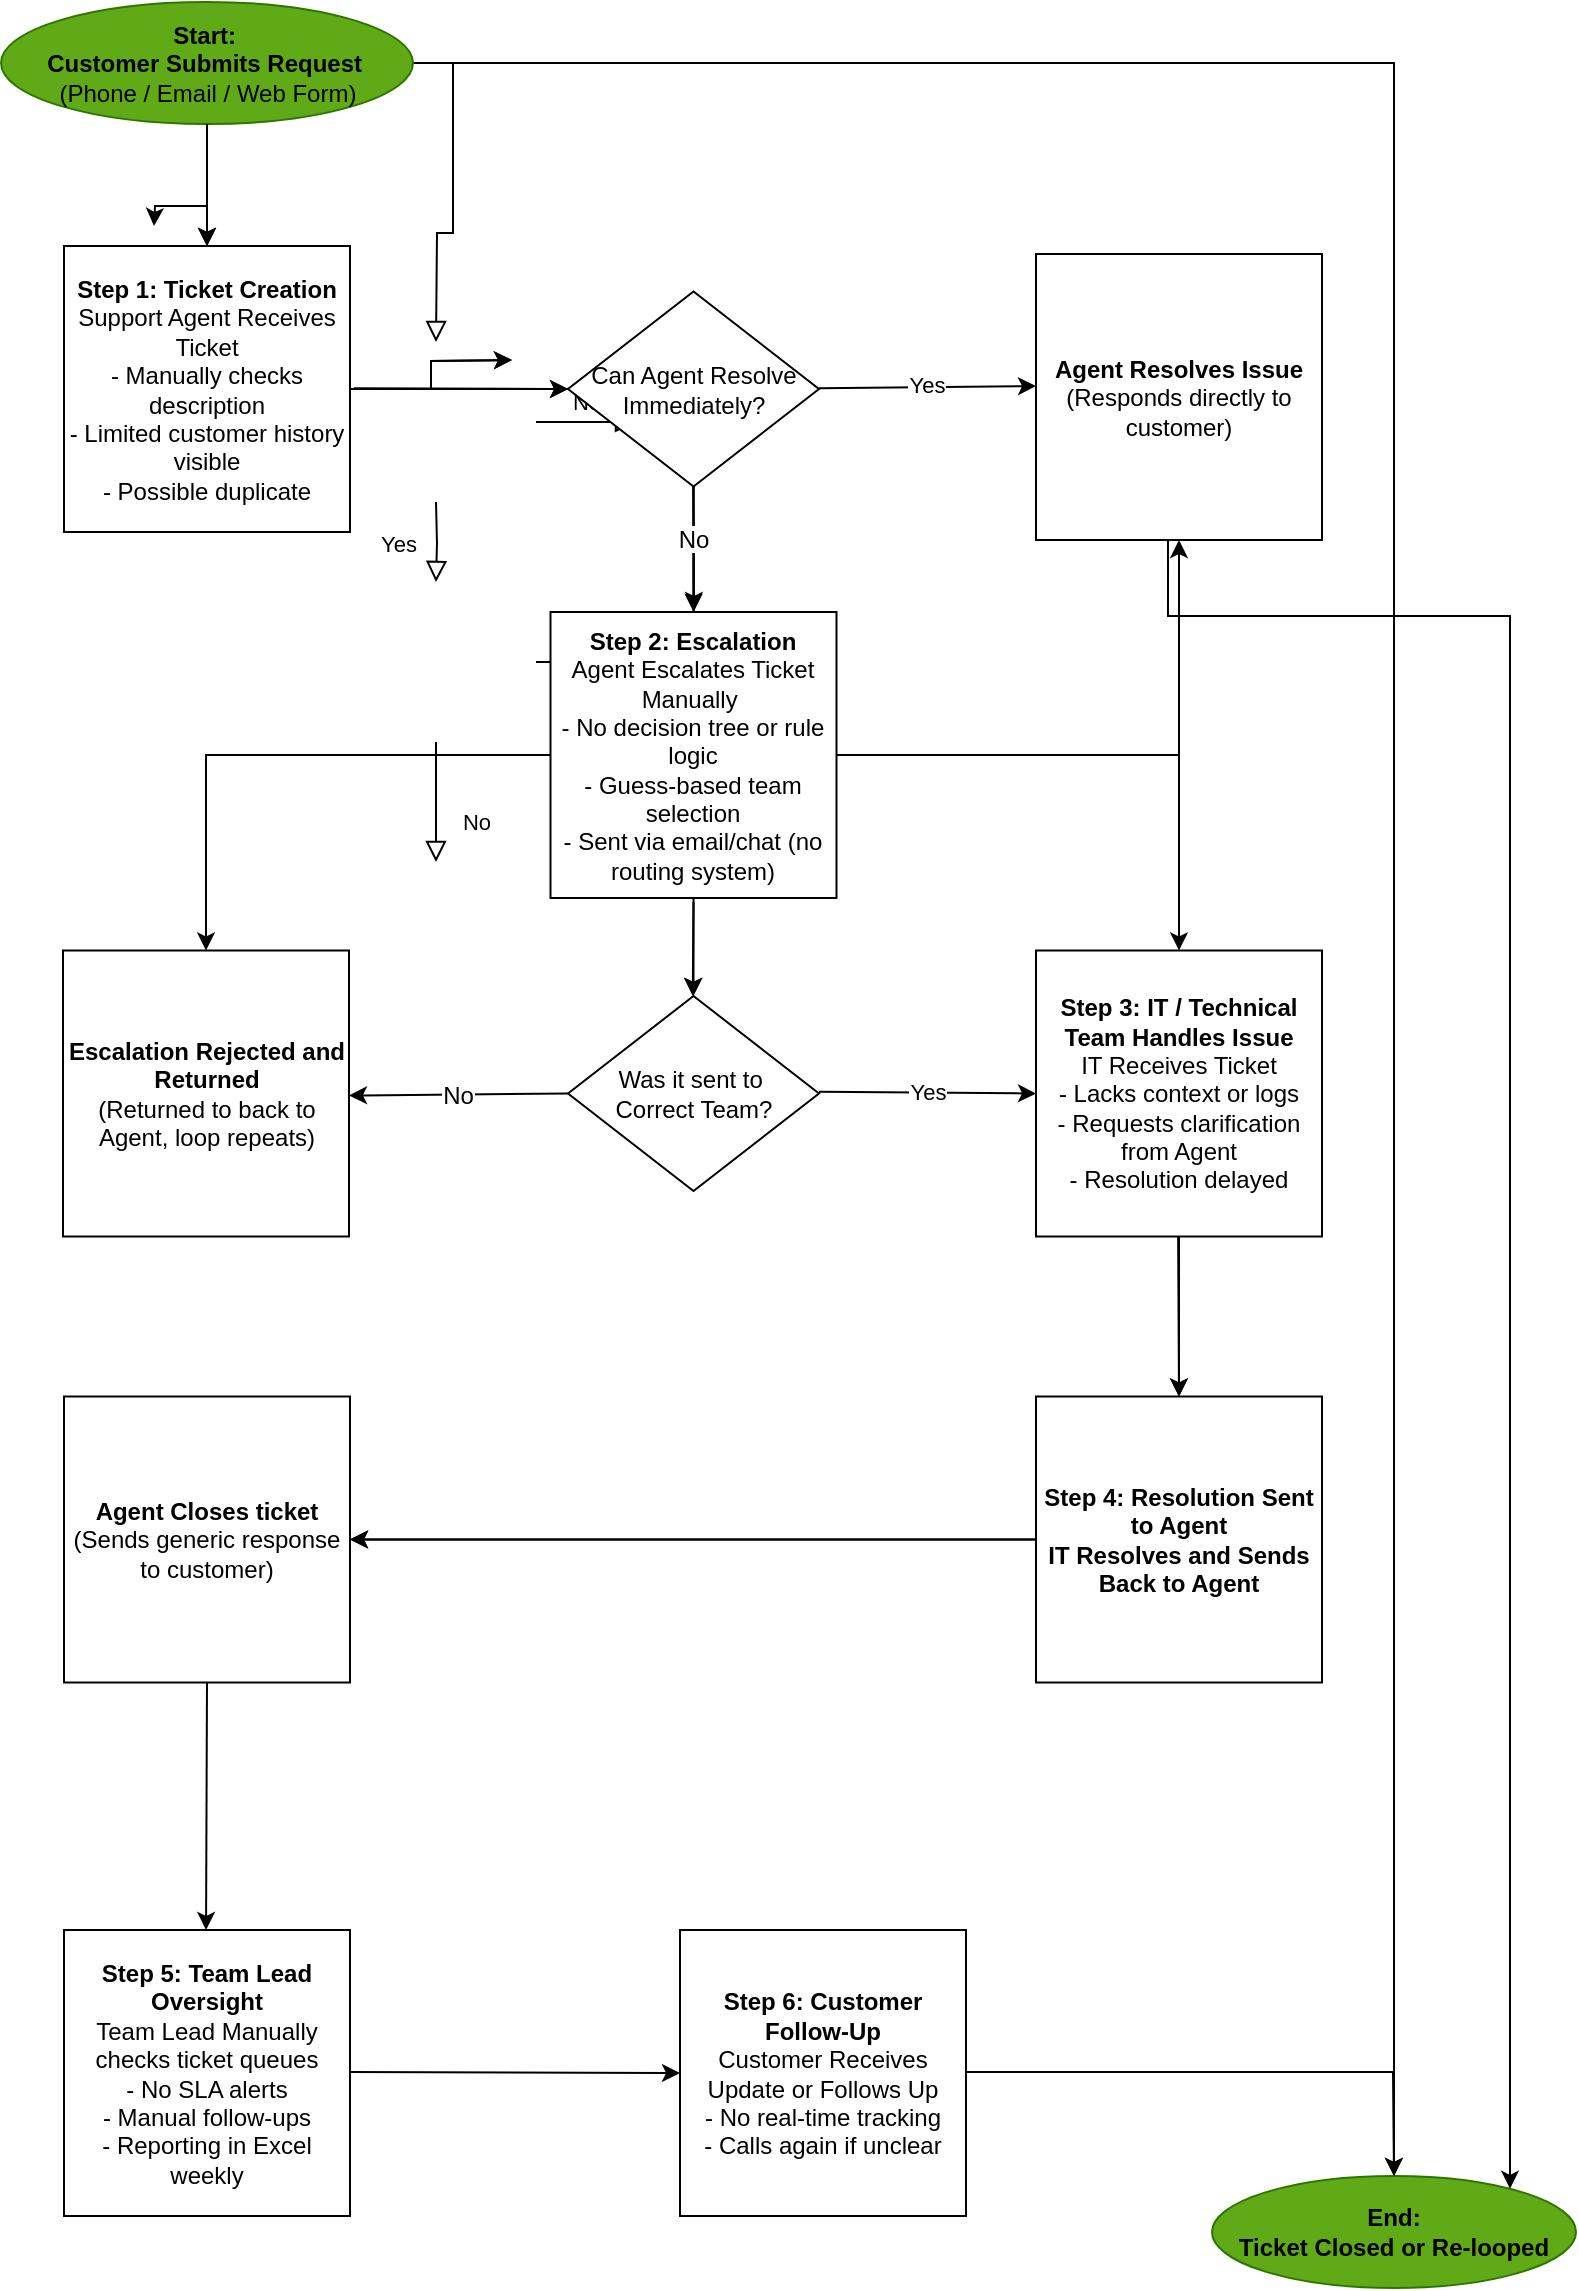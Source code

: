 <mxfile version="26.2.2">
  <diagram id="C5RBs43oDa-KdzZeNtuy" name="Page-1">
    <mxGraphModel dx="1053" dy="702" grid="0" gridSize="10" guides="1" tooltips="1" connect="1" arrows="1" fold="1" page="1" pageScale="1" pageWidth="827" pageHeight="1169" background="light-dark(#FFFFFF,#FFFFFF)" math="0" shadow="0">
      <root>
        <mxCell id="WIyWlLk6GJQsqaUBKTNV-0" />
        <mxCell id="WIyWlLk6GJQsqaUBKTNV-1" parent="WIyWlLk6GJQsqaUBKTNV-0" />
        <mxCell id="WIyWlLk6GJQsqaUBKTNV-2" value="" style="rounded=0;html=1;jettySize=auto;orthogonalLoop=1;fontSize=11;endArrow=block;endFill=0;endSize=8;strokeWidth=1;shadow=0;labelBackgroundColor=none;edgeStyle=orthogonalEdgeStyle;" parent="WIyWlLk6GJQsqaUBKTNV-1" source="WIyWlLk6GJQsqaUBKTNV-3" edge="1">
          <mxGeometry relative="1" as="geometry">
            <mxPoint x="220" y="170" as="targetPoint" />
          </mxGeometry>
        </mxCell>
        <mxCell id="7K-nZcVo6uftYdNp-nMB-1" value="" style="edgeStyle=orthogonalEdgeStyle;rounded=0;orthogonalLoop=1;jettySize=auto;html=1;" parent="WIyWlLk6GJQsqaUBKTNV-1" source="7K-nZcVo6uftYdNp-nMB-2" edge="1">
          <mxGeometry relative="1" as="geometry">
            <mxPoint x="79" y="112" as="targetPoint" />
          </mxGeometry>
        </mxCell>
        <mxCell id="WEMQxl2kdTXxtGkMckH2-0" value="" style="edgeStyle=orthogonalEdgeStyle;rounded=0;orthogonalLoop=1;jettySize=auto;html=1;" edge="1" parent="WIyWlLk6GJQsqaUBKTNV-1" source="WIyWlLk6GJQsqaUBKTNV-3" target="7K-nZcVo6uftYdNp-nMB-2">
          <mxGeometry relative="1" as="geometry" />
        </mxCell>
        <mxCell id="WEMQxl2kdTXxtGkMckH2-51" value="" style="edgeStyle=orthogonalEdgeStyle;rounded=0;orthogonalLoop=1;jettySize=auto;html=1;" edge="1" parent="WIyWlLk6GJQsqaUBKTNV-1" source="WIyWlLk6GJQsqaUBKTNV-3" target="WEMQxl2kdTXxtGkMckH2-50">
          <mxGeometry relative="1" as="geometry" />
        </mxCell>
        <mxCell id="WIyWlLk6GJQsqaUBKTNV-3" value="&lt;div&gt;&lt;font color=&quot;#000000&quot;&gt;&lt;b&gt;Start:&amp;nbsp;&lt;/b&gt;&lt;/font&gt;&lt;/div&gt;&lt;font style=&quot;color: rgb(0, 0, 0);&quot;&gt;&lt;b&gt;Customer Submits Request&amp;nbsp;&lt;/b&gt;&lt;/font&gt;&lt;div&gt;&lt;font style=&quot;color: rgb(0, 0, 0);&quot;&gt;(Phone / Email / Web Form)&lt;/font&gt;&lt;/div&gt;" style="ellipse;whiteSpace=wrap;html=1;fontSize=12;glass=0;strokeWidth=1;shadow=0;fillColor=light-dark(#60A917,#CCFFCC);fontColor=#000000;strokeColor=light-dark(#2D7600,#000000);fillStyle=auto;" parent="WIyWlLk6GJQsqaUBKTNV-1" vertex="1">
          <mxGeometry x="2.5" width="206" height="61" as="geometry" />
        </mxCell>
        <mxCell id="WIyWlLk6GJQsqaUBKTNV-4" value="Yes" style="rounded=0;html=1;jettySize=auto;orthogonalLoop=1;fontSize=11;endArrow=block;endFill=0;endSize=8;strokeWidth=1;shadow=0;labelBackgroundColor=none;edgeStyle=orthogonalEdgeStyle;" parent="WIyWlLk6GJQsqaUBKTNV-1" edge="1">
          <mxGeometry y="20" relative="1" as="geometry">
            <mxPoint as="offset" />
            <mxPoint x="220" y="250" as="sourcePoint" />
            <mxPoint x="220" y="290" as="targetPoint" />
          </mxGeometry>
        </mxCell>
        <mxCell id="WIyWlLk6GJQsqaUBKTNV-5" value="No" style="edgeStyle=orthogonalEdgeStyle;rounded=0;html=1;jettySize=auto;orthogonalLoop=1;fontSize=11;endArrow=block;endFill=0;endSize=8;strokeWidth=1;shadow=0;labelBackgroundColor=none;" parent="WIyWlLk6GJQsqaUBKTNV-1" edge="1">
          <mxGeometry y="10" relative="1" as="geometry">
            <mxPoint as="offset" />
            <mxPoint x="270" y="210" as="sourcePoint" />
            <mxPoint x="320" y="210" as="targetPoint" />
          </mxGeometry>
        </mxCell>
        <mxCell id="WIyWlLk6GJQsqaUBKTNV-8" value="No" style="rounded=0;html=1;jettySize=auto;orthogonalLoop=1;fontSize=11;endArrow=block;endFill=0;endSize=8;strokeWidth=1;shadow=0;labelBackgroundColor=none;edgeStyle=orthogonalEdgeStyle;" parent="WIyWlLk6GJQsqaUBKTNV-1" edge="1">
          <mxGeometry x="0.333" y="20" relative="1" as="geometry">
            <mxPoint as="offset" />
            <mxPoint x="220" y="370" as="sourcePoint" />
            <mxPoint x="220" y="430" as="targetPoint" />
          </mxGeometry>
        </mxCell>
        <mxCell id="WIyWlLk6GJQsqaUBKTNV-9" value="Yes" style="edgeStyle=orthogonalEdgeStyle;rounded=0;html=1;jettySize=auto;orthogonalLoop=1;fontSize=11;endArrow=block;endFill=0;endSize=8;strokeWidth=1;shadow=0;labelBackgroundColor=none;" parent="WIyWlLk6GJQsqaUBKTNV-1" edge="1">
          <mxGeometry y="10" relative="1" as="geometry">
            <mxPoint as="offset" />
            <mxPoint x="270" y="330" as="sourcePoint" />
            <mxPoint x="320" y="330" as="targetPoint" />
          </mxGeometry>
        </mxCell>
        <mxCell id="7K-nZcVo6uftYdNp-nMB-3" value="" style="edgeStyle=orthogonalEdgeStyle;rounded=0;orthogonalLoop=1;jettySize=auto;html=1;" parent="WIyWlLk6GJQsqaUBKTNV-1" source="WIyWlLk6GJQsqaUBKTNV-3" target="7K-nZcVo6uftYdNp-nMB-2" edge="1">
          <mxGeometry relative="1" as="geometry">
            <mxPoint x="79" y="42" as="sourcePoint" />
            <mxPoint x="79" y="112" as="targetPoint" />
          </mxGeometry>
        </mxCell>
        <mxCell id="7K-nZcVo6uftYdNp-nMB-7" value="" style="edgeStyle=orthogonalEdgeStyle;rounded=0;orthogonalLoop=1;jettySize=auto;html=1;" parent="WIyWlLk6GJQsqaUBKTNV-1" source="7K-nZcVo6uftYdNp-nMB-2" edge="1">
          <mxGeometry relative="1" as="geometry">
            <mxPoint x="258" y="179" as="targetPoint" />
          </mxGeometry>
        </mxCell>
        <mxCell id="7K-nZcVo6uftYdNp-nMB-9" value="" style="edgeStyle=orthogonalEdgeStyle;rounded=0;orthogonalLoop=1;jettySize=auto;html=1;" parent="WIyWlLk6GJQsqaUBKTNV-1" source="7K-nZcVo6uftYdNp-nMB-2" edge="1">
          <mxGeometry relative="1" as="geometry">
            <mxPoint x="258" y="179" as="targetPoint" />
          </mxGeometry>
        </mxCell>
        <mxCell id="WEMQxl2kdTXxtGkMckH2-5" value="" style="edgeStyle=orthogonalEdgeStyle;rounded=0;orthogonalLoop=1;jettySize=auto;html=1;" edge="1" parent="WIyWlLk6GJQsqaUBKTNV-1" source="7K-nZcVo6uftYdNp-nMB-2" target="WEMQxl2kdTXxtGkMckH2-4">
          <mxGeometry relative="1" as="geometry" />
        </mxCell>
        <mxCell id="WEMQxl2kdTXxtGkMckH2-8" value="" style="edgeStyle=orthogonalEdgeStyle;rounded=0;orthogonalLoop=1;jettySize=auto;html=1;" edge="1" parent="WIyWlLk6GJQsqaUBKTNV-1" source="7K-nZcVo6uftYdNp-nMB-2" target="WEMQxl2kdTXxtGkMckH2-7">
          <mxGeometry relative="1" as="geometry" />
        </mxCell>
        <mxCell id="7K-nZcVo6uftYdNp-nMB-2" value="&lt;div&gt;&lt;font style=&quot;color: rgb(0, 0, 0);&quot;&gt;&lt;b&gt;Step 1: Ticket Creation&lt;/b&gt;&lt;/font&gt;&lt;/div&gt;&lt;font style=&quot;color: rgb(0, 0, 0);&quot;&gt;Support Agent Receives Ticket&lt;/font&gt;&lt;div&gt;&lt;font style=&quot;color: rgb(0, 0, 0);&quot;&gt;- Manually checks description&lt;/font&gt;&lt;/div&gt;&lt;div&gt;&lt;font style=&quot;color: rgb(0, 0, 0);&quot;&gt;- Limited customer history visible&lt;/font&gt;&lt;/div&gt;&lt;div&gt;&lt;font style=&quot;color: rgb(0, 0, 0);&quot;&gt;- Possible duplicate&lt;/font&gt;&lt;/div&gt;" style="whiteSpace=wrap;html=1;aspect=fixed;fillColor=light-dark(#FFFFFF,#FFFFFF);fontColor=#ffffff;strokeColor=light-dark(#000000,#000000);" parent="WIyWlLk6GJQsqaUBKTNV-1" vertex="1">
          <mxGeometry x="34" y="122" width="143" height="143" as="geometry" />
        </mxCell>
        <mxCell id="WEMQxl2kdTXxtGkMckH2-23" value="" style="edgeStyle=orthogonalEdgeStyle;rounded=0;orthogonalLoop=1;jettySize=auto;html=1;" edge="1" parent="WIyWlLk6GJQsqaUBKTNV-1" source="WEMQxl2kdTXxtGkMckH2-4" target="WEMQxl2kdTXxtGkMckH2-22">
          <mxGeometry relative="1" as="geometry" />
        </mxCell>
        <mxCell id="WEMQxl2kdTXxtGkMckH2-4" value="&lt;font style=&quot;color: rgb(0, 0, 0);&quot;&gt;Can Agent Resolve Immediately?&lt;/font&gt;" style="rhombus;whiteSpace=wrap;html=1;fillColor=light-dark(#FFFFFF,#FFFFFF);strokeColor=light-dark(#000000,#000000);fontColor=#ffffff;" vertex="1" parent="WIyWlLk6GJQsqaUBKTNV-1">
          <mxGeometry x="286" y="144.75" width="125.5" height="97.5" as="geometry" />
        </mxCell>
        <mxCell id="WEMQxl2kdTXxtGkMckH2-19" value="" style="edgeStyle=orthogonalEdgeStyle;rounded=0;orthogonalLoop=1;jettySize=auto;html=1;" edge="1" parent="WIyWlLk6GJQsqaUBKTNV-1" source="WEMQxl2kdTXxtGkMckH2-7" target="WEMQxl2kdTXxtGkMckH2-18">
          <mxGeometry relative="1" as="geometry" />
        </mxCell>
        <mxCell id="WEMQxl2kdTXxtGkMckH2-26" value="" style="edgeStyle=orthogonalEdgeStyle;rounded=0;orthogonalLoop=1;jettySize=auto;html=1;" edge="1" parent="WIyWlLk6GJQsqaUBKTNV-1" source="WEMQxl2kdTXxtGkMckH2-7" target="WEMQxl2kdTXxtGkMckH2-25">
          <mxGeometry relative="1" as="geometry" />
        </mxCell>
        <mxCell id="WEMQxl2kdTXxtGkMckH2-30" value="" style="edgeStyle=orthogonalEdgeStyle;rounded=0;orthogonalLoop=1;jettySize=auto;html=1;" edge="1" parent="WIyWlLk6GJQsqaUBKTNV-1" source="WEMQxl2kdTXxtGkMckH2-7" target="WEMQxl2kdTXxtGkMckH2-29">
          <mxGeometry relative="1" as="geometry" />
        </mxCell>
        <mxCell id="WEMQxl2kdTXxtGkMckH2-7" value="&lt;div&gt;&lt;font style=&quot;color: rgb(0, 0, 0);&quot;&gt;&lt;b&gt;Step 2: Escalation&lt;/b&gt;&lt;/font&gt;&lt;/div&gt;&lt;font style=&quot;color: rgb(0, 0, 0);&quot;&gt;Agent Escalates Ticket Manually&amp;nbsp;&lt;/font&gt;&lt;div&gt;&lt;font color=&quot;#000000&quot;&gt;- No decision tree or rule logic&lt;/font&gt;&lt;/div&gt;&lt;div&gt;&lt;font color=&quot;#000000&quot;&gt;- Guess-based team selection&lt;/font&gt;&lt;/div&gt;&lt;div&gt;&lt;font color=&quot;#000000&quot;&gt;- Sent via email/chat (no routing system)&lt;/font&gt;&lt;/div&gt;" style="whiteSpace=wrap;html=1;aspect=fixed;fillColor=light-dark(#FFFFFF,#FFFFFF);fontColor=#ffffff;strokeColor=light-dark(#000000,#000000);" vertex="1" parent="WIyWlLk6GJQsqaUBKTNV-1">
          <mxGeometry x="277.25" y="305" width="143" height="143" as="geometry" />
        </mxCell>
        <mxCell id="WEMQxl2kdTXxtGkMckH2-12" value="" style="endArrow=classic;html=1;rounded=0;strokeColor=#000000;" edge="1" parent="WIyWlLk6GJQsqaUBKTNV-1">
          <mxGeometry width="50" height="50" relative="1" as="geometry">
            <mxPoint x="348.62" y="242.25" as="sourcePoint" />
            <mxPoint x="349" y="304" as="targetPoint" />
          </mxGeometry>
        </mxCell>
        <mxCell id="WEMQxl2kdTXxtGkMckH2-15" value="No" style="edgeLabel;align=center;verticalAlign=middle;resizable=0;points=[];labelBorderColor=none;labelBackgroundColor=#FFFFFF;fontColor=#000000;fontSize=12;" vertex="1" connectable="0" parent="WEMQxl2kdTXxtGkMckH2-12">
          <mxGeometry x="-0.105" y="-3" relative="1" as="geometry">
            <mxPoint x="3" y="-2" as="offset" />
          </mxGeometry>
        </mxCell>
        <mxCell id="WEMQxl2kdTXxtGkMckH2-16" value="" style="endArrow=classic;html=1;rounded=0;entryX=0;entryY=0.5;entryDx=0;entryDy=0;strokeColor=#000000;" edge="1" parent="WIyWlLk6GJQsqaUBKTNV-1" target="WEMQxl2kdTXxtGkMckH2-4">
          <mxGeometry width="50" height="50" relative="1" as="geometry">
            <mxPoint x="179" y="193.18" as="sourcePoint" />
            <mxPoint x="265" y="193.18" as="targetPoint" />
          </mxGeometry>
        </mxCell>
        <mxCell id="WEMQxl2kdTXxtGkMckH2-17" value="" style="endArrow=classic;html=1;rounded=0;strokeColor=#000000;exitX=0.5;exitY=1;exitDx=0;exitDy=0;entryX=0.5;entryY=0;entryDx=0;entryDy=0;" edge="1" parent="WIyWlLk6GJQsqaUBKTNV-1" source="WIyWlLk6GJQsqaUBKTNV-3" target="7K-nZcVo6uftYdNp-nMB-2">
          <mxGeometry width="50" height="50" relative="1" as="geometry">
            <mxPoint x="102" y="61" as="sourcePoint" />
            <mxPoint x="105" y="120" as="targetPoint" />
          </mxGeometry>
        </mxCell>
        <mxCell id="WEMQxl2kdTXxtGkMckH2-18" value="&lt;font style=&quot;color: rgb(0, 0, 0);&quot;&gt;&lt;b&gt;Agent Resolves Issue&lt;/b&gt;&lt;/font&gt;&lt;div&gt;&lt;font style=&quot;color: rgb(0, 0, 0);&quot;&gt;(Responds directly to customer)&lt;/font&gt;&lt;/div&gt;" style="whiteSpace=wrap;html=1;aspect=fixed;fillColor=light-dark(#FFFFFF,#FFFFFF);fontColor=#ffffff;strokeColor=light-dark(#000000,#000000);" vertex="1" parent="WIyWlLk6GJQsqaUBKTNV-1">
          <mxGeometry x="520" y="126" width="143" height="143" as="geometry" />
        </mxCell>
        <mxCell id="WEMQxl2kdTXxtGkMckH2-20" value="" style="endArrow=classic;html=1;rounded=0;strokeColor=#000000;" edge="1" parent="WIyWlLk6GJQsqaUBKTNV-1">
          <mxGeometry width="50" height="50" relative="1" as="geometry">
            <mxPoint x="411.5" y="193.14" as="sourcePoint" />
            <mxPoint x="520" y="192" as="targetPoint" />
          </mxGeometry>
        </mxCell>
        <mxCell id="WEMQxl2kdTXxtGkMckH2-21" value="Yes" style="edgeLabel;align=center;verticalAlign=middle;resizable=0;points=[];fontColor=#000000;labelBackgroundColor=#FFFFFF;" vertex="1" connectable="0" parent="WEMQxl2kdTXxtGkMckH2-20">
          <mxGeometry x="-0.295" y="1" relative="1" as="geometry">
            <mxPoint x="16" y="-1" as="offset" />
          </mxGeometry>
        </mxCell>
        <mxCell id="WEMQxl2kdTXxtGkMckH2-22" value="&lt;font style=&quot;color: rgb(0, 0, 0);&quot;&gt;Was it sent to&amp;nbsp;&lt;/font&gt;&lt;div&gt;&lt;font style=&quot;color: rgb(0, 0, 0);&quot;&gt;Correct Team?&lt;/font&gt;&lt;/div&gt;" style="rhombus;whiteSpace=wrap;html=1;fillColor=light-dark(#FFFFFF,#FFFFFF);strokeColor=light-dark(#000000,#000000);fontColor=#ffffff;" vertex="1" parent="WIyWlLk6GJQsqaUBKTNV-1">
          <mxGeometry x="286" y="497" width="125.5" height="97.5" as="geometry" />
        </mxCell>
        <mxCell id="WEMQxl2kdTXxtGkMckH2-24" value="" style="endArrow=classic;html=1;rounded=0;strokeColor=#000000;" edge="1" parent="WIyWlLk6GJQsqaUBKTNV-1">
          <mxGeometry width="50" height="50" relative="1" as="geometry">
            <mxPoint x="348.76" y="450" as="sourcePoint" />
            <mxPoint x="348.38" y="497" as="targetPoint" />
          </mxGeometry>
        </mxCell>
        <mxCell id="WEMQxl2kdTXxtGkMckH2-25" value="&lt;font style=&quot;color: rgb(0, 0, 0);&quot;&gt;&lt;b&gt;Escalation Rejected and Returned&lt;/b&gt;&lt;/font&gt;&lt;div&gt;&lt;font style=&quot;color: rgb(0, 0, 0);&quot;&gt;(Returned to back to Agent, loop repeats)&lt;/font&gt;&lt;/div&gt;" style="whiteSpace=wrap;html=1;aspect=fixed;fillColor=light-dark(#FFFFFF,#FFFFFF);fontColor=#ffffff;strokeColor=light-dark(#000000,#000000);" vertex="1" parent="WIyWlLk6GJQsqaUBKTNV-1">
          <mxGeometry x="33.5" y="474.25" width="143" height="143" as="geometry" />
        </mxCell>
        <mxCell id="WEMQxl2kdTXxtGkMckH2-27" value="" style="endArrow=classic;html=1;rounded=0;strokeColor=#000000;exitX=0;exitY=0.5;exitDx=0;exitDy=0;" edge="1" parent="WIyWlLk6GJQsqaUBKTNV-1" source="WEMQxl2kdTXxtGkMckH2-22">
          <mxGeometry width="50" height="50" relative="1" as="geometry">
            <mxPoint x="272.5" y="544.75" as="sourcePoint" />
            <mxPoint x="176.5" y="546.75" as="targetPoint" />
          </mxGeometry>
        </mxCell>
        <mxCell id="WEMQxl2kdTXxtGkMckH2-28" value="No" style="edgeLabel;align=center;verticalAlign=middle;resizable=0;points=[];labelBorderColor=none;labelBackgroundColor=#FFFFFF;fontColor=#000000;fontSize=12;" vertex="1" connectable="0" parent="WIyWlLk6GJQsqaUBKTNV-1">
          <mxGeometry x="230.999" y="545.745" as="geometry" />
        </mxCell>
        <mxCell id="WEMQxl2kdTXxtGkMckH2-35" value="" style="edgeStyle=orthogonalEdgeStyle;rounded=0;orthogonalLoop=1;jettySize=auto;html=1;" edge="1" parent="WIyWlLk6GJQsqaUBKTNV-1" source="WEMQxl2kdTXxtGkMckH2-29" target="WEMQxl2kdTXxtGkMckH2-34">
          <mxGeometry relative="1" as="geometry" />
        </mxCell>
        <mxCell id="WEMQxl2kdTXxtGkMckH2-29" value="&lt;div&gt;&lt;font style=&quot;color: rgb(0, 0, 0);&quot;&gt;&lt;b&gt;Step 3: IT / Technical Team Handles Issue&lt;/b&gt;&lt;/font&gt;&lt;/div&gt;&lt;font style=&quot;color: rgb(0, 0, 0);&quot;&gt;IT Receives Ticket&lt;/font&gt;&lt;div&gt;&lt;font color=&quot;#000000&quot;&gt;- Lacks context or logs&lt;/font&gt;&lt;/div&gt;&lt;div&gt;&lt;font color=&quot;#000000&quot;&gt;- Requests clarification from Agent&lt;/font&gt;&lt;/div&gt;&lt;div&gt;&lt;font color=&quot;#000000&quot;&gt;- Resolution delayed&lt;/font&gt;&lt;/div&gt;" style="whiteSpace=wrap;html=1;aspect=fixed;fillColor=light-dark(#FFFFFF,#FFFFFF);fontColor=#ffffff;strokeColor=light-dark(#000000,#000000);" vertex="1" parent="WIyWlLk6GJQsqaUBKTNV-1">
          <mxGeometry x="520" y="474.25" width="143" height="143" as="geometry" />
        </mxCell>
        <mxCell id="WEMQxl2kdTXxtGkMckH2-31" value="" style="endArrow=classic;html=1;rounded=0;strokeColor=#000000;entryX=0;entryY=0.5;entryDx=0;entryDy=0;" edge="1" parent="WIyWlLk6GJQsqaUBKTNV-1" target="WEMQxl2kdTXxtGkMckH2-29">
          <mxGeometry width="50" height="50" relative="1" as="geometry">
            <mxPoint x="411.5" y="544.88" as="sourcePoint" />
            <mxPoint x="501.5" y="545.13" as="targetPoint" />
          </mxGeometry>
        </mxCell>
        <mxCell id="WEMQxl2kdTXxtGkMckH2-33" value="Yes" style="edgeLabel;align=center;verticalAlign=middle;resizable=0;points=[];fontColor=#000000;labelBackgroundColor=#FFFFFF;" vertex="1" connectable="0" parent="WIyWlLk6GJQsqaUBKTNV-1">
          <mxGeometry x="465.998" y="543.998" as="geometry" />
        </mxCell>
        <mxCell id="WEMQxl2kdTXxtGkMckH2-38" value="" style="edgeStyle=orthogonalEdgeStyle;rounded=0;orthogonalLoop=1;jettySize=auto;html=1;" edge="1" parent="WIyWlLk6GJQsqaUBKTNV-1" source="WEMQxl2kdTXxtGkMckH2-34" target="WEMQxl2kdTXxtGkMckH2-37">
          <mxGeometry relative="1" as="geometry" />
        </mxCell>
        <mxCell id="WEMQxl2kdTXxtGkMckH2-34" value="&lt;div&gt;&lt;font style=&quot;color: rgb(0, 0, 0);&quot;&gt;&lt;b&gt;Step 4: Resolution Sent to Agent&lt;/b&gt;&lt;/font&gt;&lt;/div&gt;&lt;font style=&quot;color: rgb(0, 0, 0);&quot;&gt;&lt;b&gt;IT Resolves and Sends Back to Agent&lt;br&gt;&lt;/b&gt;&lt;/font&gt;" style="whiteSpace=wrap;html=1;aspect=fixed;fillColor=light-dark(#FFFFFF,#FFFFFF);fontColor=#ffffff;strokeColor=light-dark(#000000,#000000);" vertex="1" parent="WIyWlLk6GJQsqaUBKTNV-1">
          <mxGeometry x="520" y="697.25" width="143" height="143" as="geometry" />
        </mxCell>
        <mxCell id="WEMQxl2kdTXxtGkMckH2-36" value="" style="endArrow=classic;html=1;rounded=0;strokeColor=#000000;entryX=0.5;entryY=0;entryDx=0;entryDy=0;" edge="1" parent="WIyWlLk6GJQsqaUBKTNV-1" target="WEMQxl2kdTXxtGkMckH2-34">
          <mxGeometry width="50" height="50" relative="1" as="geometry">
            <mxPoint x="591.07" y="617.25" as="sourcePoint" />
            <mxPoint x="591.07" y="682.25" as="targetPoint" />
          </mxGeometry>
        </mxCell>
        <mxCell id="WEMQxl2kdTXxtGkMckH2-37" value="&lt;font style=&quot;color: rgb(0, 0, 0);&quot;&gt;&lt;b&gt;Agent Closes ticket&lt;br&gt;&lt;/b&gt;&lt;/font&gt;&lt;div&gt;&lt;font style=&quot;color: rgb(0, 0, 0);&quot;&gt;(Sends generic response to customer)&lt;/font&gt;&lt;/div&gt;" style="whiteSpace=wrap;html=1;aspect=fixed;fillColor=light-dark(#FFFFFF,#FFFFFF);fontColor=#ffffff;strokeColor=light-dark(#000000,#000000);" vertex="1" parent="WIyWlLk6GJQsqaUBKTNV-1">
          <mxGeometry x="34" y="697.25" width="143" height="143" as="geometry" />
        </mxCell>
        <mxCell id="WEMQxl2kdTXxtGkMckH2-39" value="" style="endArrow=classic;html=1;rounded=0;strokeColor=#000000;exitX=0;exitY=0.5;exitDx=0;exitDy=0;entryX=1;entryY=0.5;entryDx=0;entryDy=0;" edge="1" parent="WIyWlLk6GJQsqaUBKTNV-1" source="WEMQxl2kdTXxtGkMckH2-34" target="WEMQxl2kdTXxtGkMckH2-37">
          <mxGeometry width="50" height="50" relative="1" as="geometry">
            <mxPoint x="478.5" y="769.75" as="sourcePoint" />
            <mxPoint x="411.5" y="767.75" as="targetPoint" />
          </mxGeometry>
        </mxCell>
        <mxCell id="WEMQxl2kdTXxtGkMckH2-40" value="&lt;div&gt;&lt;font style=&quot;color: rgb(0, 0, 0);&quot;&gt;&lt;b&gt;Step 6: Customer Follow-Up&lt;/b&gt;&lt;/font&gt;&lt;/div&gt;&lt;font style=&quot;color: rgb(0, 0, 0);&quot;&gt;Customer Receives Update or Follows Up&lt;br&gt;&lt;/font&gt;&lt;div&gt;&lt;font color=&quot;#000000&quot;&gt;- No real-time tracking&lt;/font&gt;&lt;/div&gt;&lt;div&gt;&lt;font color=&quot;#000000&quot;&gt;- Calls again if unclear&lt;/font&gt;&lt;/div&gt;" style="whiteSpace=wrap;html=1;aspect=fixed;fillColor=light-dark(#FFFFFF,#FFFFFF);fontColor=#ffffff;strokeColor=light-dark(#000000,#000000);" vertex="1" parent="WIyWlLk6GJQsqaUBKTNV-1">
          <mxGeometry x="342" y="964" width="143" height="143" as="geometry" />
        </mxCell>
        <mxCell id="WEMQxl2kdTXxtGkMckH2-44" value="&lt;div&gt;&lt;font style=&quot;color: rgb(0, 0, 0);&quot;&gt;&lt;b&gt;Step 5: Team Lead Oversight&lt;/b&gt;&lt;/font&gt;&lt;/div&gt;&lt;font style=&quot;color: rgb(0, 0, 0);&quot;&gt;Team Lead Manually checks ticket queues&lt;br&gt;&lt;/font&gt;&lt;div&gt;&lt;font color=&quot;#000000&quot;&gt;- No SLA alerts&lt;/font&gt;&lt;/div&gt;&lt;div&gt;&lt;font color=&quot;#000000&quot;&gt;- Manual follow-ups&lt;/font&gt;&lt;/div&gt;&lt;div&gt;&lt;font color=&quot;#000000&quot;&gt;- Reporting in Excel weekly&lt;/font&gt;&lt;/div&gt;" style="whiteSpace=wrap;html=1;aspect=fixed;fillColor=light-dark(#FFFFFF,#FFFFFF);fontColor=#ffffff;strokeColor=light-dark(#000000,#000000);" vertex="1" parent="WIyWlLk6GJQsqaUBKTNV-1">
          <mxGeometry x="34" y="964" width="143" height="143" as="geometry" />
        </mxCell>
        <mxCell id="WEMQxl2kdTXxtGkMckH2-50" value="&lt;font color=&quot;#000000&quot;&gt;&lt;b&gt;End:&lt;/b&gt;&lt;/font&gt;&lt;div&gt;&lt;font color=&quot;#000000&quot;&gt;&lt;b&gt;Ticket Closed or Re-looped&lt;/b&gt;&lt;/font&gt;&lt;/div&gt;" style="ellipse;whiteSpace=wrap;html=1;fontSize=12;glass=0;strokeWidth=1;shadow=0;fillColor=light-dark(#60A917,#CCFFCC);fontColor=#000000;strokeColor=light-dark(#2D7600,#000000);fillStyle=auto;" vertex="1" parent="WIyWlLk6GJQsqaUBKTNV-1">
          <mxGeometry x="608" y="1087" width="182" height="56" as="geometry" />
        </mxCell>
        <mxCell id="WEMQxl2kdTXxtGkMckH2-56" value="" style="edgeStyle=orthogonalEdgeStyle;rounded=0;orthogonalLoop=1;jettySize=auto;html=1;strokeColor=#000000;" edge="1" parent="WIyWlLk6GJQsqaUBKTNV-1" target="WEMQxl2kdTXxtGkMckH2-50">
          <mxGeometry relative="1" as="geometry">
            <mxPoint x="586.01" y="269" as="sourcePoint" />
            <mxPoint x="755.39" y="1090.976" as="targetPoint" />
            <Array as="points">
              <mxPoint x="586" y="307" />
              <mxPoint x="757" y="307" />
            </Array>
          </mxGeometry>
        </mxCell>
        <mxCell id="WEMQxl2kdTXxtGkMckH2-58" value="" style="endArrow=classic;html=1;rounded=0;strokeColor=#000000;exitX=0.5;exitY=1;exitDx=0;exitDy=0;" edge="1" parent="WIyWlLk6GJQsqaUBKTNV-1" source="WEMQxl2kdTXxtGkMckH2-37">
          <mxGeometry width="50" height="50" relative="1" as="geometry">
            <mxPoint x="105.02" y="895" as="sourcePoint" />
            <mxPoint x="105.02" y="964" as="targetPoint" />
          </mxGeometry>
        </mxCell>
        <mxCell id="WEMQxl2kdTXxtGkMckH2-61" value="" style="endArrow=classic;html=1;rounded=0;strokeColor=#000000;entryX=0;entryY=0.5;entryDx=0;entryDy=0;" edge="1" parent="WIyWlLk6GJQsqaUBKTNV-1" target="WEMQxl2kdTXxtGkMckH2-40">
          <mxGeometry width="50" height="50" relative="1" as="geometry">
            <mxPoint x="177" y="1035.02" as="sourcePoint" />
            <mxPoint x="334" y="1035.02" as="targetPoint" />
          </mxGeometry>
        </mxCell>
        <mxCell id="WEMQxl2kdTXxtGkMckH2-64" value="" style="endArrow=none;html=1;rounded=0;strokeColor=#000000;" edge="1" parent="WIyWlLk6GJQsqaUBKTNV-1">
          <mxGeometry width="50" height="50" relative="1" as="geometry">
            <mxPoint x="485" y="1035.02" as="sourcePoint" />
            <mxPoint x="699" y="1035" as="targetPoint" />
          </mxGeometry>
        </mxCell>
        <mxCell id="WEMQxl2kdTXxtGkMckH2-66" value="" style="endArrow=classic;html=1;rounded=0;strokeColor=#000000;entryX=0.5;entryY=0;entryDx=0;entryDy=0;" edge="1" parent="WIyWlLk6GJQsqaUBKTNV-1" target="WEMQxl2kdTXxtGkMckH2-50">
          <mxGeometry width="50" height="50" relative="1" as="geometry">
            <mxPoint x="698.5" y="1035" as="sourcePoint" />
            <mxPoint x="699.5" y="1061" as="targetPoint" />
          </mxGeometry>
        </mxCell>
      </root>
    </mxGraphModel>
  </diagram>
</mxfile>
